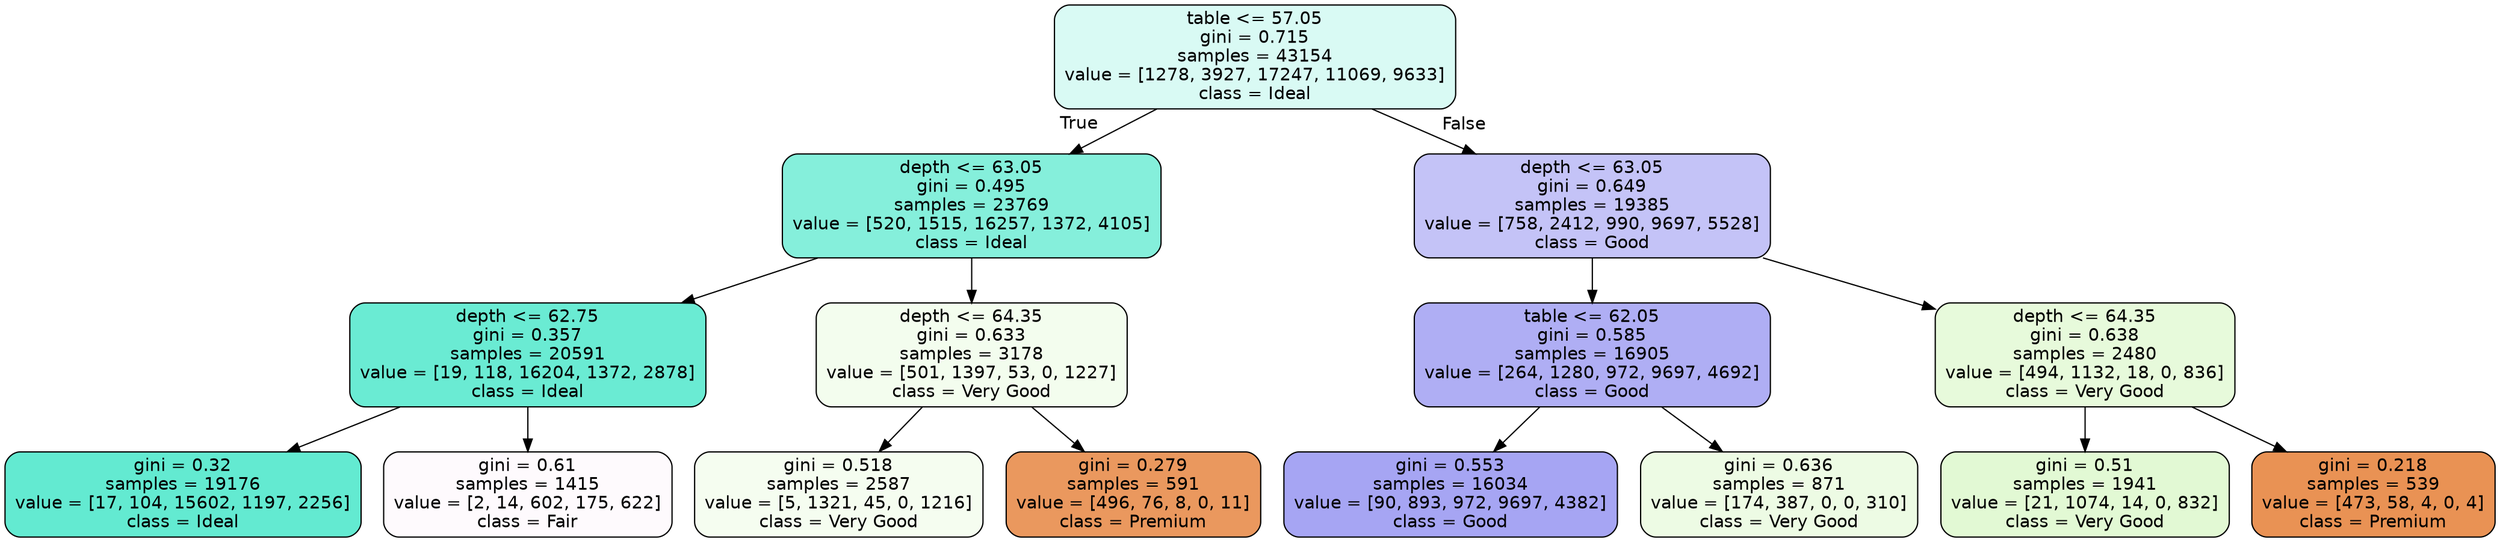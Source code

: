 digraph Tree {
node [shape=box, style="filled, rounded", color="black", fontname="helvetica"] ;
edge [fontname="helvetica"] ;
0 [label="table <= 57.05\ngini = 0.715\nsamples = 43154\nvalue = [1278, 3927, 17247, 11069, 9633]\nclass = Ideal", fillcolor="#d9faf4"] ;
1 [label="depth <= 63.05\ngini = 0.495\nsamples = 23769\nvalue = [520, 1515, 16257, 1372, 4105]\nclass = Ideal", fillcolor="#85efdb"] ;
0 -> 1 [labeldistance=2.5, labelangle=45, headlabel="True"] ;
2 [label="depth <= 62.75\ngini = 0.357\nsamples = 20591\nvalue = [19, 118, 16204, 1372, 2878]\nclass = Ideal", fillcolor="#6aebd3"] ;
1 -> 2 ;
3 [label="gini = 0.32\nsamples = 19176\nvalue = [17, 104, 15602, 1197, 2256]\nclass = Ideal", fillcolor="#63ead1"] ;
2 -> 3 ;
4 [label="gini = 0.61\nsamples = 1415\nvalue = [2, 14, 602, 175, 622]\nclass = Fair", fillcolor="#fefafd"] ;
2 -> 4 ;
5 [label="depth <= 64.35\ngini = 0.633\nsamples = 3178\nvalue = [501, 1397, 53, 0, 1227]\nclass = Very Good", fillcolor="#f3fdee"] ;
1 -> 5 ;
6 [label="gini = 0.518\nsamples = 2587\nvalue = [5, 1321, 45, 0, 1216]\nclass = Very Good", fillcolor="#f5fdf0"] ;
5 -> 6 ;
7 [label="gini = 0.279\nsamples = 591\nvalue = [496, 76, 8, 0, 11]\nclass = Premium", fillcolor="#ea985e"] ;
5 -> 7 ;
8 [label="depth <= 63.05\ngini = 0.649\nsamples = 19385\nvalue = [758, 2412, 990, 9697, 5528]\nclass = Good", fillcolor="#c4c3f7"] ;
0 -> 8 [labeldistance=2.5, labelangle=-45, headlabel="False"] ;
9 [label="table <= 62.05\ngini = 0.585\nsamples = 16905\nvalue = [264, 1280, 972, 9697, 4692]\nclass = Good", fillcolor="#afaef4"] ;
8 -> 9 ;
10 [label="gini = 0.553\nsamples = 16034\nvalue = [90, 893, 972, 9697, 4382]\nclass = Good", fillcolor="#a6a5f3"] ;
9 -> 10 ;
11 [label="gini = 0.636\nsamples = 871\nvalue = [174, 387, 0, 0, 310]\nclass = Very Good", fillcolor="#edfbe4"] ;
9 -> 11 ;
12 [label="depth <= 64.35\ngini = 0.638\nsamples = 2480\nvalue = [494, 1132, 18, 0, 836]\nclass = Very Good", fillcolor="#e7fadb"] ;
8 -> 12 ;
13 [label="gini = 0.51\nsamples = 1941\nvalue = [21, 1074, 14, 0, 832]\nclass = Very Good", fillcolor="#e2f9d4"] ;
12 -> 13 ;
14 [label="gini = 0.218\nsamples = 539\nvalue = [473, 58, 4, 0, 4]\nclass = Premium", fillcolor="#e99254"] ;
12 -> 14 ;
}